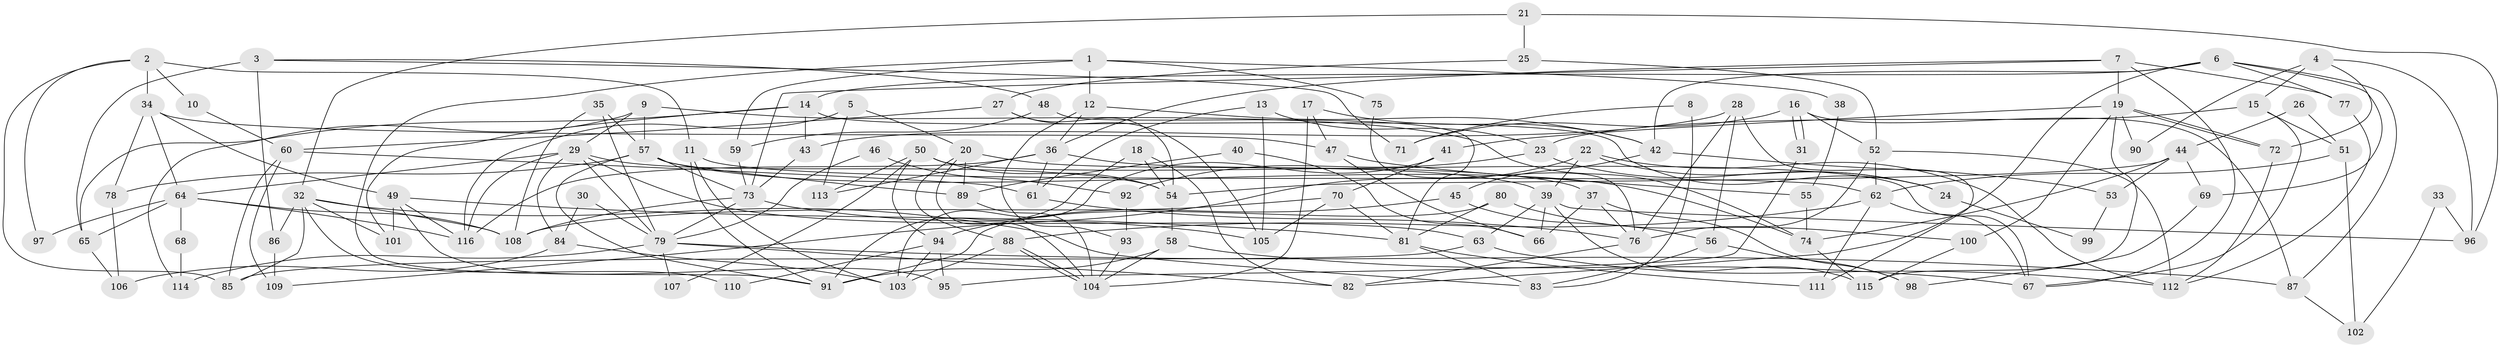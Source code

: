 // coarse degree distribution, {5: 0.19444444444444445, 7: 0.027777777777777776, 6: 0.125, 3: 0.2222222222222222, 9: 0.08333333333333333, 4: 0.1527777777777778, 8: 0.09722222222222222, 10: 0.013888888888888888, 2: 0.08333333333333333}
// Generated by graph-tools (version 1.1) at 2025/41/03/06/25 10:41:53]
// undirected, 116 vertices, 232 edges
graph export_dot {
graph [start="1"]
  node [color=gray90,style=filled];
  1;
  2;
  3;
  4;
  5;
  6;
  7;
  8;
  9;
  10;
  11;
  12;
  13;
  14;
  15;
  16;
  17;
  18;
  19;
  20;
  21;
  22;
  23;
  24;
  25;
  26;
  27;
  28;
  29;
  30;
  31;
  32;
  33;
  34;
  35;
  36;
  37;
  38;
  39;
  40;
  41;
  42;
  43;
  44;
  45;
  46;
  47;
  48;
  49;
  50;
  51;
  52;
  53;
  54;
  55;
  56;
  57;
  58;
  59;
  60;
  61;
  62;
  63;
  64;
  65;
  66;
  67;
  68;
  69;
  70;
  71;
  72;
  73;
  74;
  75;
  76;
  77;
  78;
  79;
  80;
  81;
  82;
  83;
  84;
  85;
  86;
  87;
  88;
  89;
  90;
  91;
  92;
  93;
  94;
  95;
  96;
  97;
  98;
  99;
  100;
  101;
  102;
  103;
  104;
  105;
  106;
  107;
  108;
  109;
  110;
  111;
  112;
  113;
  114;
  115;
  116;
  1 -- 59;
  1 -- 91;
  1 -- 12;
  1 -- 38;
  1 -- 75;
  2 -- 11;
  2 -- 34;
  2 -- 10;
  2 -- 85;
  2 -- 97;
  3 -- 86;
  3 -- 65;
  3 -- 48;
  3 -- 71;
  4 -- 72;
  4 -- 96;
  4 -- 15;
  4 -- 90;
  5 -- 20;
  5 -- 116;
  5 -- 113;
  6 -- 82;
  6 -- 42;
  6 -- 14;
  6 -- 69;
  6 -- 77;
  6 -- 87;
  7 -- 73;
  7 -- 67;
  7 -- 19;
  7 -- 36;
  7 -- 77;
  8 -- 83;
  8 -- 71;
  9 -- 29;
  9 -- 57;
  9 -- 74;
  9 -- 114;
  10 -- 60;
  11 -- 62;
  11 -- 91;
  11 -- 103;
  12 -- 42;
  12 -- 36;
  12 -- 93;
  13 -- 61;
  13 -- 23;
  13 -- 105;
  14 -- 43;
  14 -- 24;
  14 -- 65;
  14 -- 101;
  15 -- 67;
  15 -- 23;
  15 -- 51;
  16 -- 31;
  16 -- 31;
  16 -- 87;
  16 -- 52;
  16 -- 71;
  17 -- 47;
  17 -- 104;
  17 -- 42;
  18 -- 54;
  18 -- 91;
  18 -- 82;
  19 -- 72;
  19 -- 72;
  19 -- 41;
  19 -- 90;
  19 -- 100;
  19 -- 115;
  20 -- 88;
  20 -- 89;
  20 -- 39;
  20 -- 104;
  21 -- 32;
  21 -- 25;
  21 -- 96;
  22 -- 39;
  22 -- 112;
  22 -- 24;
  22 -- 109;
  23 -- 24;
  23 -- 92;
  24 -- 99;
  25 -- 27;
  25 -- 52;
  26 -- 44;
  26 -- 51;
  27 -- 105;
  27 -- 54;
  27 -- 60;
  28 -- 76;
  28 -- 111;
  28 -- 43;
  28 -- 56;
  29 -- 116;
  29 -- 64;
  29 -- 54;
  29 -- 63;
  29 -- 79;
  29 -- 84;
  30 -- 79;
  30 -- 84;
  31 -- 95;
  32 -- 101;
  32 -- 108;
  32 -- 83;
  32 -- 85;
  32 -- 86;
  32 -- 110;
  33 -- 102;
  33 -- 96;
  34 -- 78;
  34 -- 49;
  34 -- 47;
  34 -- 64;
  35 -- 79;
  35 -- 57;
  35 -- 108;
  36 -- 37;
  36 -- 61;
  36 -- 113;
  36 -- 116;
  37 -- 76;
  37 -- 66;
  37 -- 98;
  38 -- 55;
  39 -- 63;
  39 -- 66;
  39 -- 96;
  39 -- 115;
  40 -- 89;
  40 -- 66;
  41 -- 70;
  41 -- 103;
  42 -- 45;
  42 -- 53;
  43 -- 73;
  44 -- 54;
  44 -- 74;
  44 -- 53;
  44 -- 69;
  45 -- 56;
  45 -- 94;
  46 -- 92;
  46 -- 79;
  47 -- 66;
  47 -- 55;
  48 -- 81;
  48 -- 59;
  49 -- 81;
  49 -- 116;
  49 -- 95;
  49 -- 101;
  50 -- 113;
  50 -- 67;
  50 -- 54;
  50 -- 94;
  50 -- 107;
  51 -- 62;
  51 -- 102;
  52 -- 112;
  52 -- 62;
  52 -- 76;
  53 -- 99;
  54 -- 58;
  55 -- 74;
  56 -- 98;
  56 -- 83;
  57 -- 73;
  57 -- 74;
  57 -- 78;
  57 -- 89;
  57 -- 91;
  58 -- 104;
  58 -- 67;
  58 -- 91;
  59 -- 73;
  60 -- 85;
  60 -- 61;
  60 -- 109;
  61 -- 76;
  62 -- 88;
  62 -- 67;
  62 -- 111;
  63 -- 85;
  63 -- 112;
  64 -- 108;
  64 -- 65;
  64 -- 68;
  64 -- 97;
  64 -- 116;
  65 -- 106;
  68 -- 114;
  69 -- 98;
  70 -- 81;
  70 -- 108;
  70 -- 105;
  72 -- 112;
  73 -- 79;
  73 -- 105;
  73 -- 108;
  74 -- 115;
  75 -- 76;
  76 -- 82;
  77 -- 112;
  78 -- 106;
  79 -- 82;
  79 -- 87;
  79 -- 107;
  79 -- 114;
  80 -- 100;
  80 -- 91;
  80 -- 81;
  81 -- 83;
  81 -- 111;
  84 -- 103;
  84 -- 106;
  86 -- 109;
  87 -- 102;
  88 -- 104;
  88 -- 104;
  88 -- 103;
  89 -- 104;
  92 -- 93;
  93 -- 104;
  94 -- 103;
  94 -- 95;
  94 -- 110;
  100 -- 115;
}
